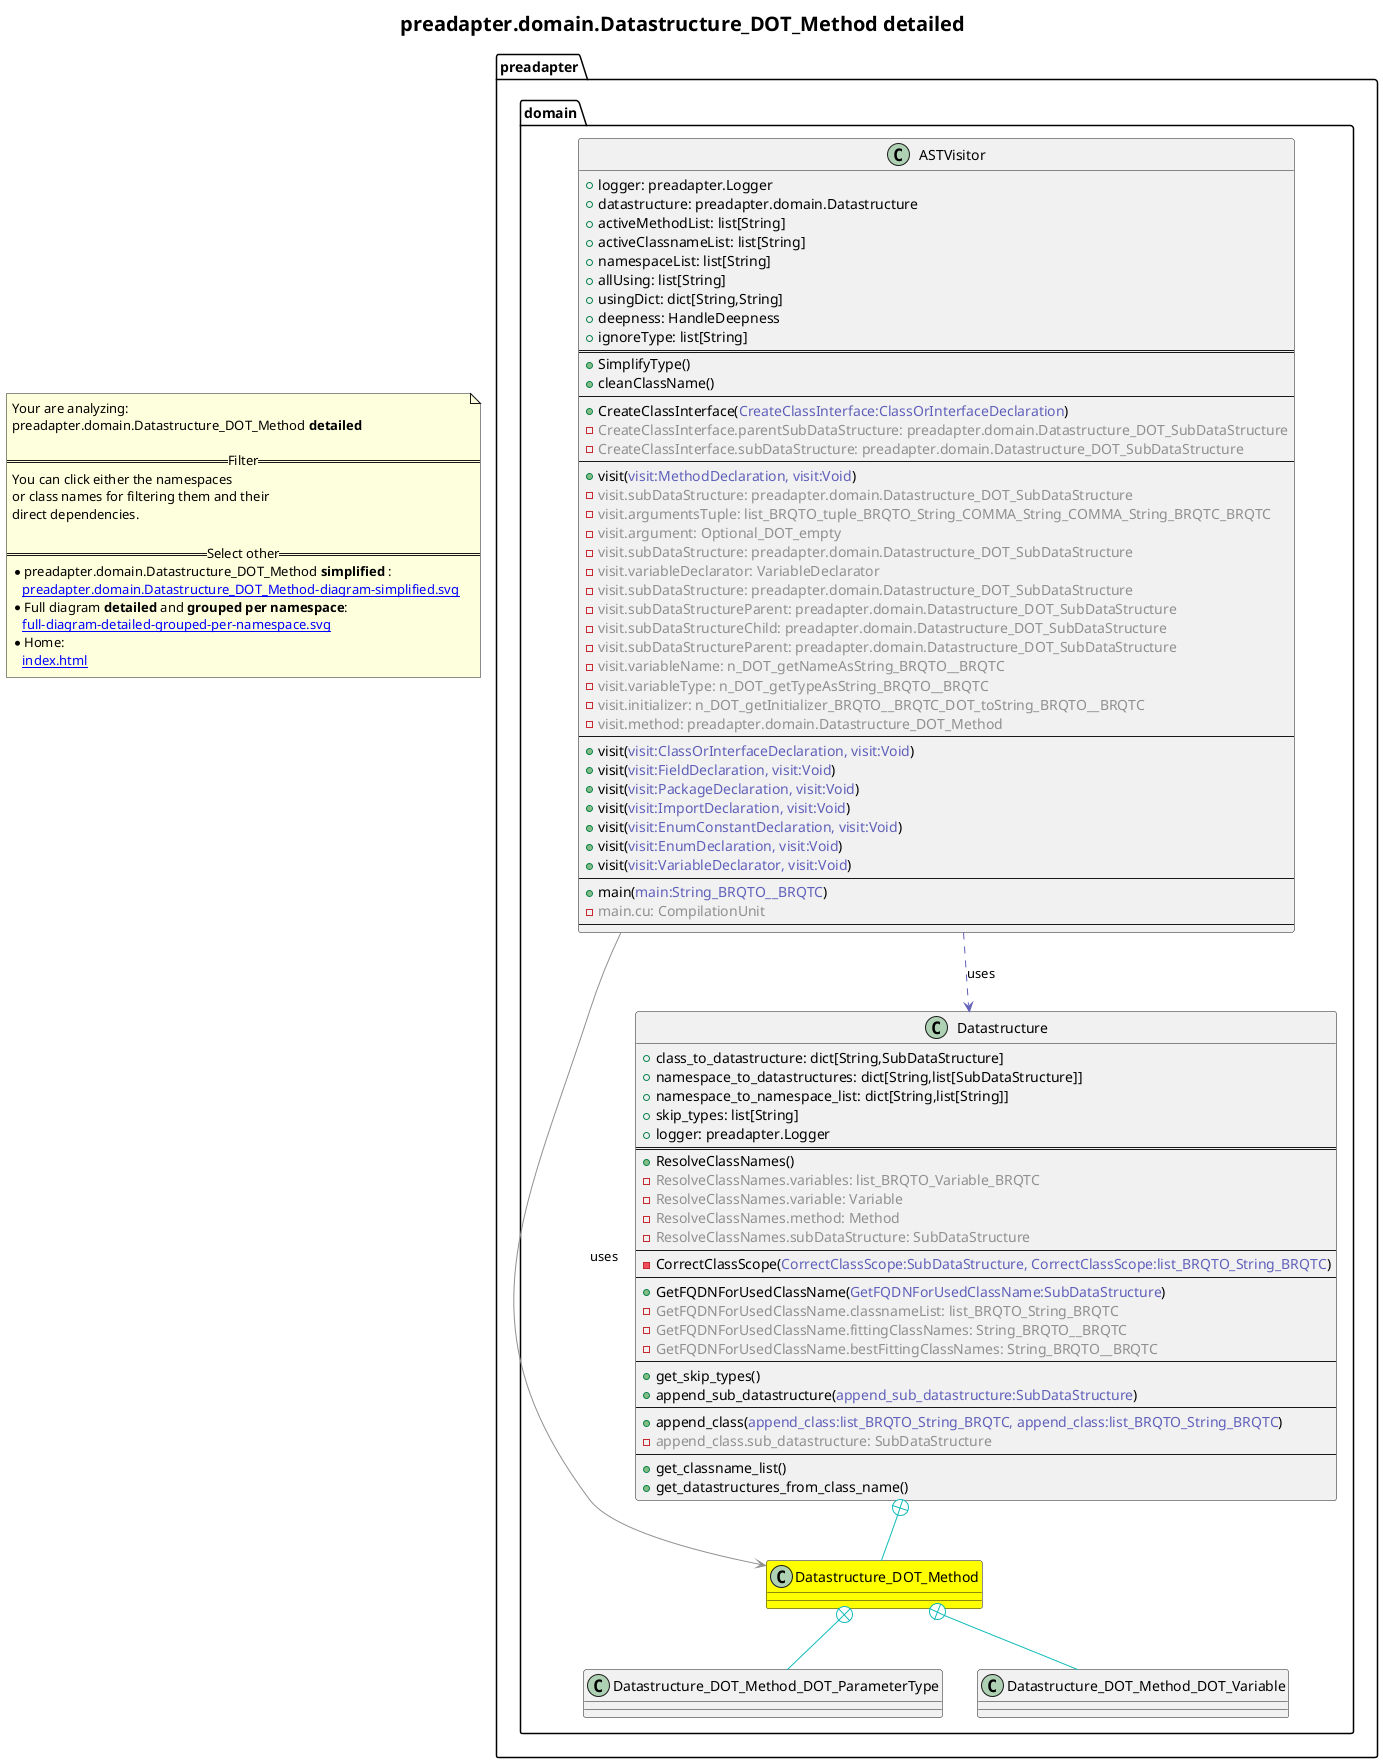 @startuml
title <size:20>preadapter.domain.Datastructure_DOT_Method **detailed** </size>
note "Your are analyzing:\npreadapter.domain.Datastructure_DOT_Method **detailed** \n\n==Filter==\nYou can click either the namespaces \nor class names for filtering them and their\ndirect dependencies.\n\n==Select other==\n* preadapter.domain.Datastructure_DOT_Method **simplified** :\n   [[preadapter.domain.Datastructure_DOT_Method-diagram-simplified.svg]]\n* Full diagram **detailed** and **grouped per namespace**:\n   [[full-diagram-detailed-grouped-per-namespace.svg]]\n* Home:\n   [[index.html]]" as FloatingNote
  class preadapter.domain.Datastructure_DOT_Method [[preadapter.domain.Datastructure_DOT_Method-diagram-detailed.svg]] #yellow {
  }
  class preadapter.domain.Datastructure_DOT_Method_DOT_ParameterType [[preadapter.domain.Datastructure_DOT_Method_DOT_ParameterType-diagram-detailed.svg]]  {
  }
  class preadapter.domain.Datastructure_DOT_Method_DOT_Variable [[preadapter.domain.Datastructure_DOT_Method_DOT_Variable-diagram-detailed.svg]]  {
  }
  class preadapter.domain.Datastructure [[preadapter.domain.Datastructure-diagram-detailed.svg]]  {
    + class_to_datastructure: dict[String,SubDataStructure]
    + namespace_to_datastructures: dict[String,list[SubDataStructure]]
    + namespace_to_namespace_list: dict[String,list[String]]
    + skip_types: list[String]
    + logger: preadapter.Logger
==
    + ResolveClassNames(<font color="6060BB"></font>)
    - <font color="909090">ResolveClassNames.variables: list_BRQTO_Variable_BRQTC</font>
    - <font color="909090">ResolveClassNames.variable: Variable</font>
    - <font color="909090">ResolveClassNames.method: Method</font>
    - <font color="909090">ResolveClassNames.subDataStructure: SubDataStructure</font>
--
    - CorrectClassScope(<font color="6060BB">CorrectClassScope:SubDataStructure, CorrectClassScope:list_BRQTO_String_BRQTC</font>)
--
    + GetFQDNForUsedClassName(<font color="6060BB">GetFQDNForUsedClassName:SubDataStructure</font>)
    - <font color="909090">GetFQDNForUsedClassName.classnameList: list_BRQTO_String_BRQTC</font>
    - <font color="909090">GetFQDNForUsedClassName.fittingClassNames: String_BRQTO__BRQTC</font>
    - <font color="909090">GetFQDNForUsedClassName.bestFittingClassNames: String_BRQTO__BRQTC</font>
--
    + get_skip_types(<font color="6060BB"></font>)
    + append_sub_datastructure(<font color="6060BB">append_sub_datastructure:SubDataStructure</font>)
--
    + append_class(<font color="6060BB">append_class:list_BRQTO_String_BRQTC, append_class:list_BRQTO_String_BRQTC</font>)
    - <font color="909090">append_class.sub_datastructure: SubDataStructure</font>
--
    + get_classname_list(<font color="6060BB"></font>)
    + get_datastructures_from_class_name(<font color="6060BB"></font>)
  }
  class preadapter.domain.ASTVisitor [[preadapter.domain.ASTVisitor-diagram-detailed.svg]]  {
    + logger: preadapter.Logger
    + datastructure: preadapter.domain.Datastructure
    + activeMethodList: list[String]
    + activeClassnameList: list[String]
    + namespaceList: list[String]
    + allUsing: list[String]
    + usingDict: dict[String,String]
    + deepness: HandleDeepness
    + ignoreType: list[String]
==
    + SimplifyType(<font color="6060BB"></font>)
    + cleanClassName(<font color="6060BB"></font>)
--
    + CreateClassInterface(<font color="6060BB">CreateClassInterface:ClassOrInterfaceDeclaration</font>)
    - <font color="909090">CreateClassInterface.parentSubDataStructure: preadapter.domain.Datastructure_DOT_SubDataStructure</font>
    - <font color="909090">CreateClassInterface.subDataStructure: preadapter.domain.Datastructure_DOT_SubDataStructure</font>
--
    + visit(<font color="6060BB">visit:MethodDeclaration, visit:Void</font>)
    - <font color="909090">visit.subDataStructure: preadapter.domain.Datastructure_DOT_SubDataStructure</font>
    - <font color="909090">visit.argumentsTuple: list_BRQTO_tuple_BRQTO_String_COMMA_String_COMMA_String_BRQTC_BRQTC</font>
    - <font color="909090">visit.argument: Optional_DOT_empty</font>
    - <font color="909090">visit.subDataStructure: preadapter.domain.Datastructure_DOT_SubDataStructure</font>
    - <font color="909090">visit.variableDeclarator: VariableDeclarator</font>
    - <font color="909090">visit.subDataStructure: preadapter.domain.Datastructure_DOT_SubDataStructure</font>
    - <font color="909090">visit.subDataStructureParent: preadapter.domain.Datastructure_DOT_SubDataStructure</font>
    - <font color="909090">visit.subDataStructureChild: preadapter.domain.Datastructure_DOT_SubDataStructure</font>
    - <font color="909090">visit.subDataStructureParent: preadapter.domain.Datastructure_DOT_SubDataStructure</font>
    - <font color="909090">visit.variableName: n_DOT_getNameAsString_BRQTO__BRQTC</font>
    - <font color="909090">visit.variableType: n_DOT_getTypeAsString_BRQTO__BRQTC</font>
    - <font color="909090">visit.initializer: n_DOT_getInitializer_BRQTO__BRQTC_DOT_toString_BRQTO__BRQTC</font>
    - <font color="909090">visit.method: preadapter.domain.Datastructure_DOT_Method</font>
--
    + visit(<font color="6060BB">visit:ClassOrInterfaceDeclaration, visit:Void</font>)
    + visit(<font color="6060BB">visit:FieldDeclaration, visit:Void</font>)
    + visit(<font color="6060BB">visit:PackageDeclaration, visit:Void</font>)
    + visit(<font color="6060BB">visit:ImportDeclaration, visit:Void</font>)
    + visit(<font color="6060BB">visit:EnumConstantDeclaration, visit:Void</font>)
    + visit(<font color="6060BB">visit:EnumDeclaration, visit:Void</font>)
    + visit(<font color="6060BB">visit:VariableDeclarator, visit:Void</font>)
--
    + main(<font color="6060BB">main:String_BRQTO__BRQTC</font>)
    - <font color="909090">main.cu: CompilationUnit</font>
--
  }
 ' *************************************** 
 ' *************************************** 
 ' *************************************** 
' Class relations extracted from namespace:
' preadapter.domain
preadapter.domain.Datastructure_DOT_Method +-[#10BBBB]- preadapter.domain.Datastructure_DOT_Method_DOT_ParameterType 
preadapter.domain.Datastructure_DOT_Method +-[#10BBBB]- preadapter.domain.Datastructure_DOT_Method_DOT_Variable 
preadapter.domain.Datastructure +-[#10BBBB]- preadapter.domain.Datastructure_DOT_Method 
preadapter.domain.ASTVisitor .[#6060BB].> preadapter.domain.Datastructure  : uses 
preadapter.domain.ASTVisitor -[#909090]-> preadapter.domain.Datastructure_DOT_Method  : uses 
@enduml